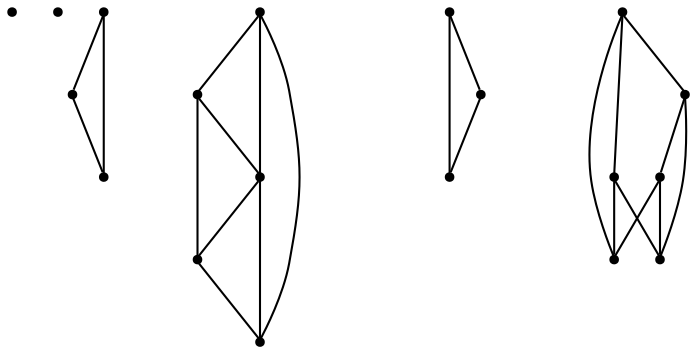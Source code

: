 graph {
  node [shape=point,comment="{\"directed\":false,\"doi\":\"10.1007/11618058_27\",\"figure\":\"8 (3)\"}"]

  v0 [pos="682.0258402979651,964.1771349990581"]
  v1 [pos="562.5536200944767,954.6198878371929"]
  v2 [pos="518.2974507176599,1157.9177572016133"]
  v3 [pos="709.1131472565407,1130.8489832961773"]
  v4 [pos="708.5015693132267,1223.7813347264344"]
  v5 [pos="906.6967796148256,928.8291964614605"]
  v6 [pos="827.8769099745639,1088.9188164158875"]
  v7 [pos="740.6450535973837,947.3021222834004"]
  v8 [pos="621.8833893531977,982.8656865839375"]
  v9 [pos="621.2707621729651,1205.735464263381"]
  v10 [pos="621.2707621729651,1371.765712269566"]
  v11 [pos="583.1105718568314,1259.8760956212097"]
  v12 [pos="517.6879632994186,1250.8521431370789"]
  v13 [pos="510.5376601108285,930.6594564203633"]
  v14 [pos="330.6281613372093,892.760470875523"]
  v15 [pos="396.04865552325583,1022.6979607029969"]
  v16 [pos="406.9548691860465,1105.7136251215352"]
  v17 [pos="385.41336755087207,947.8563024286641"]
  v18 [pos="308.8209722474564,1024.5031708165222"]

  v18 -- v17 [id="-2",pos="308.8209722474564,1024.5031708165222 385.41336755087207,947.8563024286641 385.41336755087207,947.8563024286641 385.41336755087207,947.8563024286641"]
  v14 -- v18 [id="-3",pos="330.6281613372093,892.760470875523 308.8209722474564,1024.5031708165222 308.8209722474564,1024.5031708165222 308.8209722474564,1024.5031708165222"]
  v17 -- v14 [id="-4",pos="385.41336755087207,947.8563024286641 330.6281613372093,892.760470875523 330.6281613372093,892.760470875523 330.6281613372093,892.760470875523"]
  v15 -- v16 [id="-5",pos="396.04865552325583,1022.6979607029969 406.9548691860465,1105.7136251215352 406.9548691860465,1105.7136251215352 406.9548691860465,1105.7136251215352"]
  v15 -- v17 [id="-6",pos="396.04865552325583,1022.6979607029969 385.41336755087207,947.8563024286641 385.41336755087207,947.8563024286641 385.41336755087207,947.8563024286641"]
  v16 -- v13 [id="-7",pos="406.9548691860465,1105.7136251215352 510.5376601108285,930.6594564203633 510.5376601108285,930.6594564203633 510.5376601108285,930.6594564203633"]
  v18 -- v16 [id="-8",pos="308.8209722474564,1024.5031708165222 406.9548691860465,1105.7136251215352 406.9548691860465,1105.7136251215352 406.9548691860465,1105.7136251215352"]
  v13 -- v15 [id="-9",pos="510.5376601108285,930.6594564203633 396.04865552325583,1022.6979607029969 396.04865552325583,1022.6979607029969 396.04865552325583,1022.6979607029969"]
  v13 -- v14 [id="-10",pos="510.5376601108285,930.6594564203633 330.6281613372093,892.760470875523 330.6281613372093,892.760470875523 330.6281613372093,892.760470875523"]
  v12 -- v10 [id="-11",pos="517.6879632994186,1250.8521431370789 621.2707621729651,1371.765712269566 621.2707621729651,1371.765712269566 621.2707621729651,1371.765712269566"]
  v11 -- v9 [id="-13",pos="583.1105718568314,1259.8760956212097 621.2707621729651,1205.735464263381 621.2707621729651,1205.735464263381 621.2707621729651,1205.735464263381"]
  v11 -- v12 [id="-14",pos="583.1105718568314,1259.8760956212097 517.6879632994186,1250.8521431370789 517.6879632994186,1250.8521431370789 517.6879632994186,1250.8521431370789"]
  v10 -- v4 [id="-15",pos="621.2707621729651,1371.765712269566 708.5015693132267,1223.7813347264344 708.5015693132267,1223.7813347264344 708.5015693132267,1223.7813347264344"]
  v10 -- v11 [id="-16",pos="621.2707621729651,1371.765712269566 583.1105718568314,1259.8760956212097 583.1105718568314,1259.8760956212097 583.1105718568314,1259.8760956212097"]
  v9 -- v10 [id="-17",pos="621.2707621729651,1205.735464263381 621.2707621729651,1371.765712269566 621.2707621729651,1371.765712269566 621.2707621729651,1371.765712269566"]
  v4 -- v9 [id="-18",pos="708.5015693132267,1223.7813347264344 621.2707621729651,1205.735464263381 621.2707621729651,1205.735464263381 621.2707621729651,1205.735464263381"]
  v3 -- v8 [id="-19",pos="709.1131472565407,1130.8489832961773 621.8833893531977,982.8656865839375 621.8833893531977,982.8656865839375 621.8833893531977,982.8656865839375"]
  v7 -- v5 [id="-20",pos="740.6450535973837,947.3021222834004 906.6967796148256,928.8291964614605 906.6967796148256,928.8291964614605 906.6967796148256,928.8291964614605"]
  v6 -- v7 [id="-23",pos="827.8769099745639,1088.9188164158875 740.6450535973837,947.3021222834004 740.6450535973837,947.3021222834004 740.6450535973837,947.3021222834004"]
  v6 -- v5 [id="-24",pos="827.8769099745639,1088.9188164158875 906.6967796148256,928.8291964614605 906.6967796148256,928.8291964614605 906.6967796148256,928.8291964614605"]
  v2 -- v3 [id="-28",pos="518.2974507176599,1157.9177572016133 531.5072083938953,1091.9302655939473 686.6110374273255,1060.601047047398 709.1131472565407,1130.8489832961773"]
  v2 -- v8 [id="-12",pos="518.2974507176599,1157.9177572016133 621.8833893531977,982.8656865839375 621.8833893531977,982.8656865839375 621.8833893531977,982.8656865839375"]
  v4 -- v12 [id="-29",pos="708.5015693132267,1223.7813347264344 684.3647801598837,1138.4427421971375 529.2609511264535,1169.771960743687 517.6879632994186,1250.8521431370789"]
}